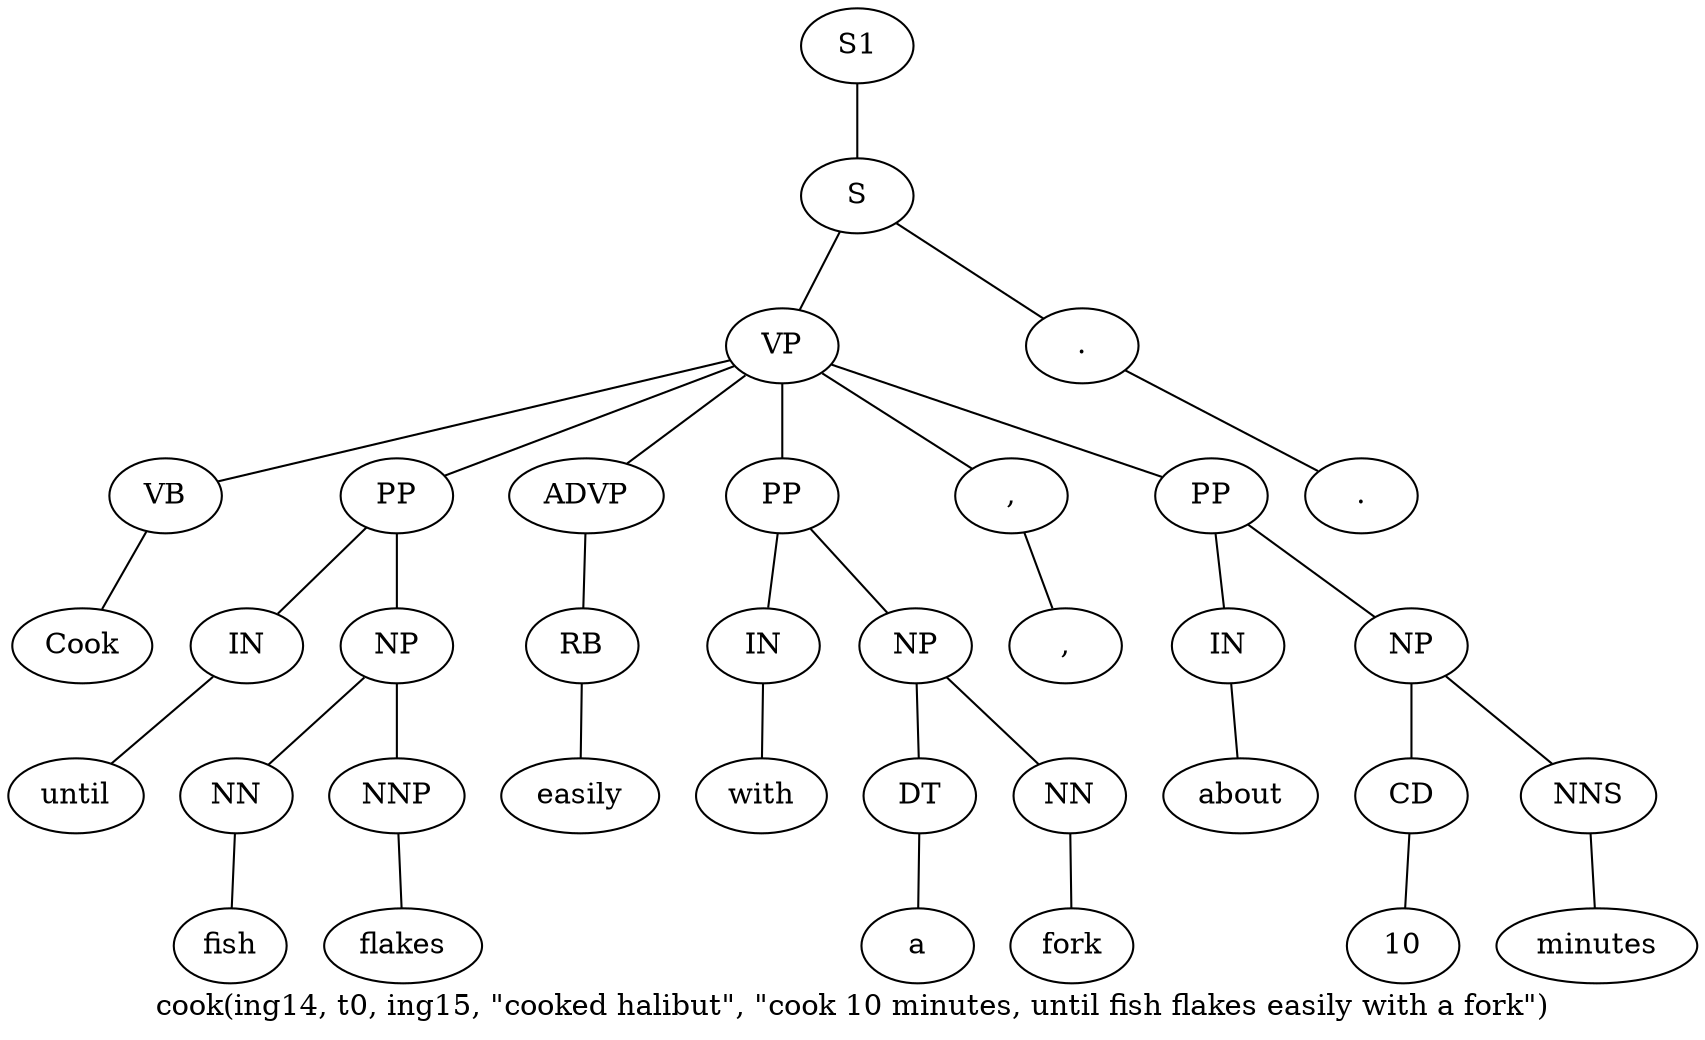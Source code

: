 graph SyntaxGraph {
	label = "cook(ing14, t0, ing15, \"cooked halibut\", \"cook 10 minutes, until fish flakes easily with a fork\")";
	Node0 [label="S1"];
	Node1 [label="S"];
	Node2 [label="VP"];
	Node3 [label="VB"];
	Node4 [label="Cook"];
	Node5 [label="PP"];
	Node6 [label="IN"];
	Node7 [label="until"];
	Node8 [label="NP"];
	Node9 [label="NN"];
	Node10 [label="fish"];
	Node11 [label="NNP"];
	Node12 [label="flakes"];
	Node13 [label="ADVP"];
	Node14 [label="RB"];
	Node15 [label="easily"];
	Node16 [label="PP"];
	Node17 [label="IN"];
	Node18 [label="with"];
	Node19 [label="NP"];
	Node20 [label="DT"];
	Node21 [label="a"];
	Node22 [label="NN"];
	Node23 [label="fork"];
	Node24 [label=","];
	Node25 [label=","];
	Node26 [label="PP"];
	Node27 [label="IN"];
	Node28 [label="about"];
	Node29 [label="NP"];
	Node30 [label="CD"];
	Node31 [label="10"];
	Node32 [label="NNS"];
	Node33 [label="minutes"];
	Node34 [label="."];
	Node35 [label="."];

	Node0 -- Node1;
	Node1 -- Node2;
	Node1 -- Node34;
	Node2 -- Node3;
	Node2 -- Node5;
	Node2 -- Node13;
	Node2 -- Node16;
	Node2 -- Node24;
	Node2 -- Node26;
	Node3 -- Node4;
	Node5 -- Node6;
	Node5 -- Node8;
	Node6 -- Node7;
	Node8 -- Node9;
	Node8 -- Node11;
	Node9 -- Node10;
	Node11 -- Node12;
	Node13 -- Node14;
	Node14 -- Node15;
	Node16 -- Node17;
	Node16 -- Node19;
	Node17 -- Node18;
	Node19 -- Node20;
	Node19 -- Node22;
	Node20 -- Node21;
	Node22 -- Node23;
	Node24 -- Node25;
	Node26 -- Node27;
	Node26 -- Node29;
	Node27 -- Node28;
	Node29 -- Node30;
	Node29 -- Node32;
	Node30 -- Node31;
	Node32 -- Node33;
	Node34 -- Node35;
}